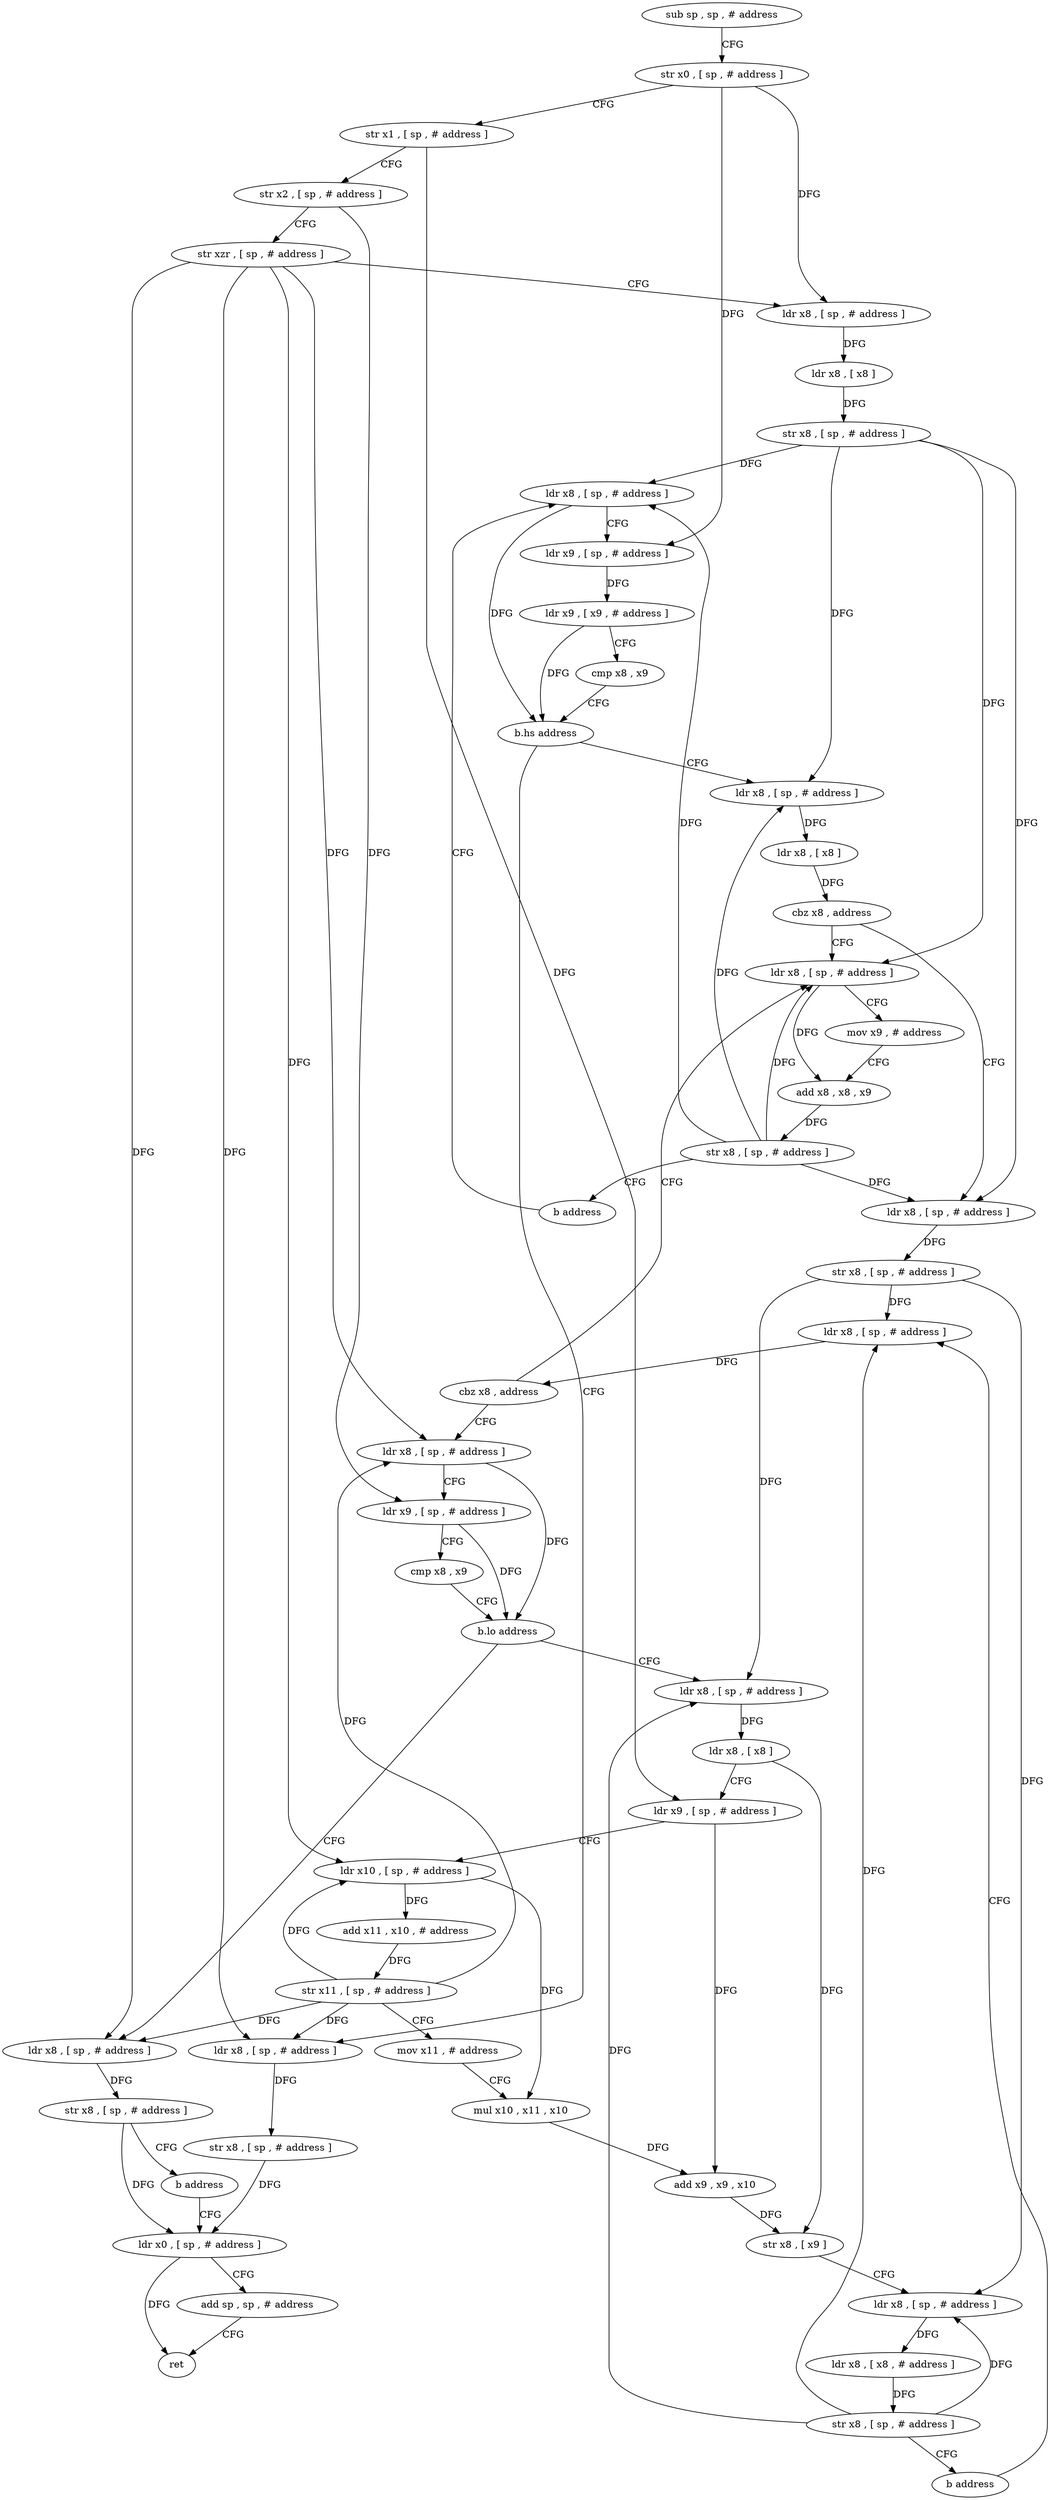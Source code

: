 digraph "func" {
"4233056" [label = "sub sp , sp , # address" ]
"4233060" [label = "str x0 , [ sp , # address ]" ]
"4233064" [label = "str x1 , [ sp , # address ]" ]
"4233068" [label = "str x2 , [ sp , # address ]" ]
"4233072" [label = "str xzr , [ sp , # address ]" ]
"4233076" [label = "ldr x8 , [ sp , # address ]" ]
"4233080" [label = "ldr x8 , [ x8 ]" ]
"4233084" [label = "str x8 , [ sp , # address ]" ]
"4233088" [label = "ldr x8 , [ sp , # address ]" ]
"4233240" [label = "ldr x8 , [ sp , # address ]" ]
"4233244" [label = "str x8 , [ sp , # address ]" ]
"4233248" [label = "ldr x0 , [ sp , # address ]" ]
"4233108" [label = "ldr x8 , [ sp , # address ]" ]
"4233112" [label = "ldr x8 , [ x8 ]" ]
"4233116" [label = "cbz x8 , address" ]
"4233220" [label = "ldr x8 , [ sp , # address ]" ]
"4233120" [label = "ldr x8 , [ sp , # address ]" ]
"4233224" [label = "mov x9 , # address" ]
"4233228" [label = "add x8 , x8 , x9" ]
"4233232" [label = "str x8 , [ sp , # address ]" ]
"4233236" [label = "b address" ]
"4233124" [label = "str x8 , [ sp , # address ]" ]
"4233128" [label = "ldr x8 , [ sp , # address ]" ]
"4233092" [label = "ldr x9 , [ sp , # address ]" ]
"4233096" [label = "ldr x9 , [ x9 , # address ]" ]
"4233100" [label = "cmp x8 , x9" ]
"4233104" [label = "b.hs address" ]
"4233136" [label = "ldr x8 , [ sp , # address ]" ]
"4233140" [label = "ldr x9 , [ sp , # address ]" ]
"4233144" [label = "cmp x8 , x9" ]
"4233148" [label = "b.lo address" ]
"4233164" [label = "ldr x8 , [ sp , # address ]" ]
"4233152" [label = "ldr x8 , [ sp , # address ]" ]
"4233168" [label = "ldr x8 , [ x8 ]" ]
"4233172" [label = "ldr x9 , [ sp , # address ]" ]
"4233176" [label = "ldr x10 , [ sp , # address ]" ]
"4233180" [label = "add x11 , x10 , # address" ]
"4233184" [label = "str x11 , [ sp , # address ]" ]
"4233188" [label = "mov x11 , # address" ]
"4233192" [label = "mul x10 , x11 , x10" ]
"4233196" [label = "add x9 , x9 , x10" ]
"4233200" [label = "str x8 , [ x9 ]" ]
"4233204" [label = "ldr x8 , [ sp , # address ]" ]
"4233208" [label = "ldr x8 , [ x8 , # address ]" ]
"4233212" [label = "str x8 , [ sp , # address ]" ]
"4233216" [label = "b address" ]
"4233156" [label = "str x8 , [ sp , # address ]" ]
"4233160" [label = "b address" ]
"4233132" [label = "cbz x8 , address" ]
"4233252" [label = "add sp , sp , # address" ]
"4233256" [label = "ret" ]
"4233056" -> "4233060" [ label = "CFG" ]
"4233060" -> "4233064" [ label = "CFG" ]
"4233060" -> "4233076" [ label = "DFG" ]
"4233060" -> "4233092" [ label = "DFG" ]
"4233064" -> "4233068" [ label = "CFG" ]
"4233064" -> "4233172" [ label = "DFG" ]
"4233068" -> "4233072" [ label = "CFG" ]
"4233068" -> "4233140" [ label = "DFG" ]
"4233072" -> "4233076" [ label = "CFG" ]
"4233072" -> "4233240" [ label = "DFG" ]
"4233072" -> "4233136" [ label = "DFG" ]
"4233072" -> "4233176" [ label = "DFG" ]
"4233072" -> "4233152" [ label = "DFG" ]
"4233076" -> "4233080" [ label = "DFG" ]
"4233080" -> "4233084" [ label = "DFG" ]
"4233084" -> "4233088" [ label = "DFG" ]
"4233084" -> "4233108" [ label = "DFG" ]
"4233084" -> "4233220" [ label = "DFG" ]
"4233084" -> "4233120" [ label = "DFG" ]
"4233088" -> "4233092" [ label = "CFG" ]
"4233088" -> "4233104" [ label = "DFG" ]
"4233240" -> "4233244" [ label = "DFG" ]
"4233244" -> "4233248" [ label = "DFG" ]
"4233248" -> "4233252" [ label = "CFG" ]
"4233248" -> "4233256" [ label = "DFG" ]
"4233108" -> "4233112" [ label = "DFG" ]
"4233112" -> "4233116" [ label = "DFG" ]
"4233116" -> "4233220" [ label = "CFG" ]
"4233116" -> "4233120" [ label = "CFG" ]
"4233220" -> "4233224" [ label = "CFG" ]
"4233220" -> "4233228" [ label = "DFG" ]
"4233120" -> "4233124" [ label = "DFG" ]
"4233224" -> "4233228" [ label = "CFG" ]
"4233228" -> "4233232" [ label = "DFG" ]
"4233232" -> "4233236" [ label = "CFG" ]
"4233232" -> "4233088" [ label = "DFG" ]
"4233232" -> "4233108" [ label = "DFG" ]
"4233232" -> "4233220" [ label = "DFG" ]
"4233232" -> "4233120" [ label = "DFG" ]
"4233236" -> "4233088" [ label = "CFG" ]
"4233124" -> "4233128" [ label = "DFG" ]
"4233124" -> "4233164" [ label = "DFG" ]
"4233124" -> "4233204" [ label = "DFG" ]
"4233128" -> "4233132" [ label = "DFG" ]
"4233092" -> "4233096" [ label = "DFG" ]
"4233096" -> "4233100" [ label = "CFG" ]
"4233096" -> "4233104" [ label = "DFG" ]
"4233100" -> "4233104" [ label = "CFG" ]
"4233104" -> "4233240" [ label = "CFG" ]
"4233104" -> "4233108" [ label = "CFG" ]
"4233136" -> "4233140" [ label = "CFG" ]
"4233136" -> "4233148" [ label = "DFG" ]
"4233140" -> "4233144" [ label = "CFG" ]
"4233140" -> "4233148" [ label = "DFG" ]
"4233144" -> "4233148" [ label = "CFG" ]
"4233148" -> "4233164" [ label = "CFG" ]
"4233148" -> "4233152" [ label = "CFG" ]
"4233164" -> "4233168" [ label = "DFG" ]
"4233152" -> "4233156" [ label = "DFG" ]
"4233168" -> "4233172" [ label = "CFG" ]
"4233168" -> "4233200" [ label = "DFG" ]
"4233172" -> "4233176" [ label = "CFG" ]
"4233172" -> "4233196" [ label = "DFG" ]
"4233176" -> "4233180" [ label = "DFG" ]
"4233176" -> "4233192" [ label = "DFG" ]
"4233180" -> "4233184" [ label = "DFG" ]
"4233184" -> "4233188" [ label = "CFG" ]
"4233184" -> "4233240" [ label = "DFG" ]
"4233184" -> "4233136" [ label = "DFG" ]
"4233184" -> "4233176" [ label = "DFG" ]
"4233184" -> "4233152" [ label = "DFG" ]
"4233188" -> "4233192" [ label = "CFG" ]
"4233192" -> "4233196" [ label = "DFG" ]
"4233196" -> "4233200" [ label = "DFG" ]
"4233200" -> "4233204" [ label = "CFG" ]
"4233204" -> "4233208" [ label = "DFG" ]
"4233208" -> "4233212" [ label = "DFG" ]
"4233212" -> "4233216" [ label = "CFG" ]
"4233212" -> "4233128" [ label = "DFG" ]
"4233212" -> "4233164" [ label = "DFG" ]
"4233212" -> "4233204" [ label = "DFG" ]
"4233216" -> "4233128" [ label = "CFG" ]
"4233156" -> "4233160" [ label = "CFG" ]
"4233156" -> "4233248" [ label = "DFG" ]
"4233160" -> "4233248" [ label = "CFG" ]
"4233132" -> "4233220" [ label = "CFG" ]
"4233132" -> "4233136" [ label = "CFG" ]
"4233252" -> "4233256" [ label = "CFG" ]
}
